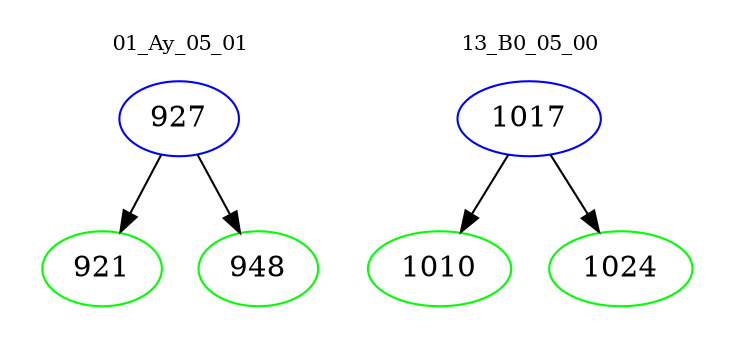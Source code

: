 digraph{
subgraph cluster_0 {
color = white
label = "01_Ay_05_01";
fontsize=10;
T0_927 [label="927", color="blue"]
T0_927 -> T0_921 [color="black"]
T0_921 [label="921", color="green"]
T0_927 -> T0_948 [color="black"]
T0_948 [label="948", color="green"]
}
subgraph cluster_1 {
color = white
label = "13_B0_05_00";
fontsize=10;
T1_1017 [label="1017", color="blue"]
T1_1017 -> T1_1010 [color="black"]
T1_1010 [label="1010", color="green"]
T1_1017 -> T1_1024 [color="black"]
T1_1024 [label="1024", color="green"]
}
}
